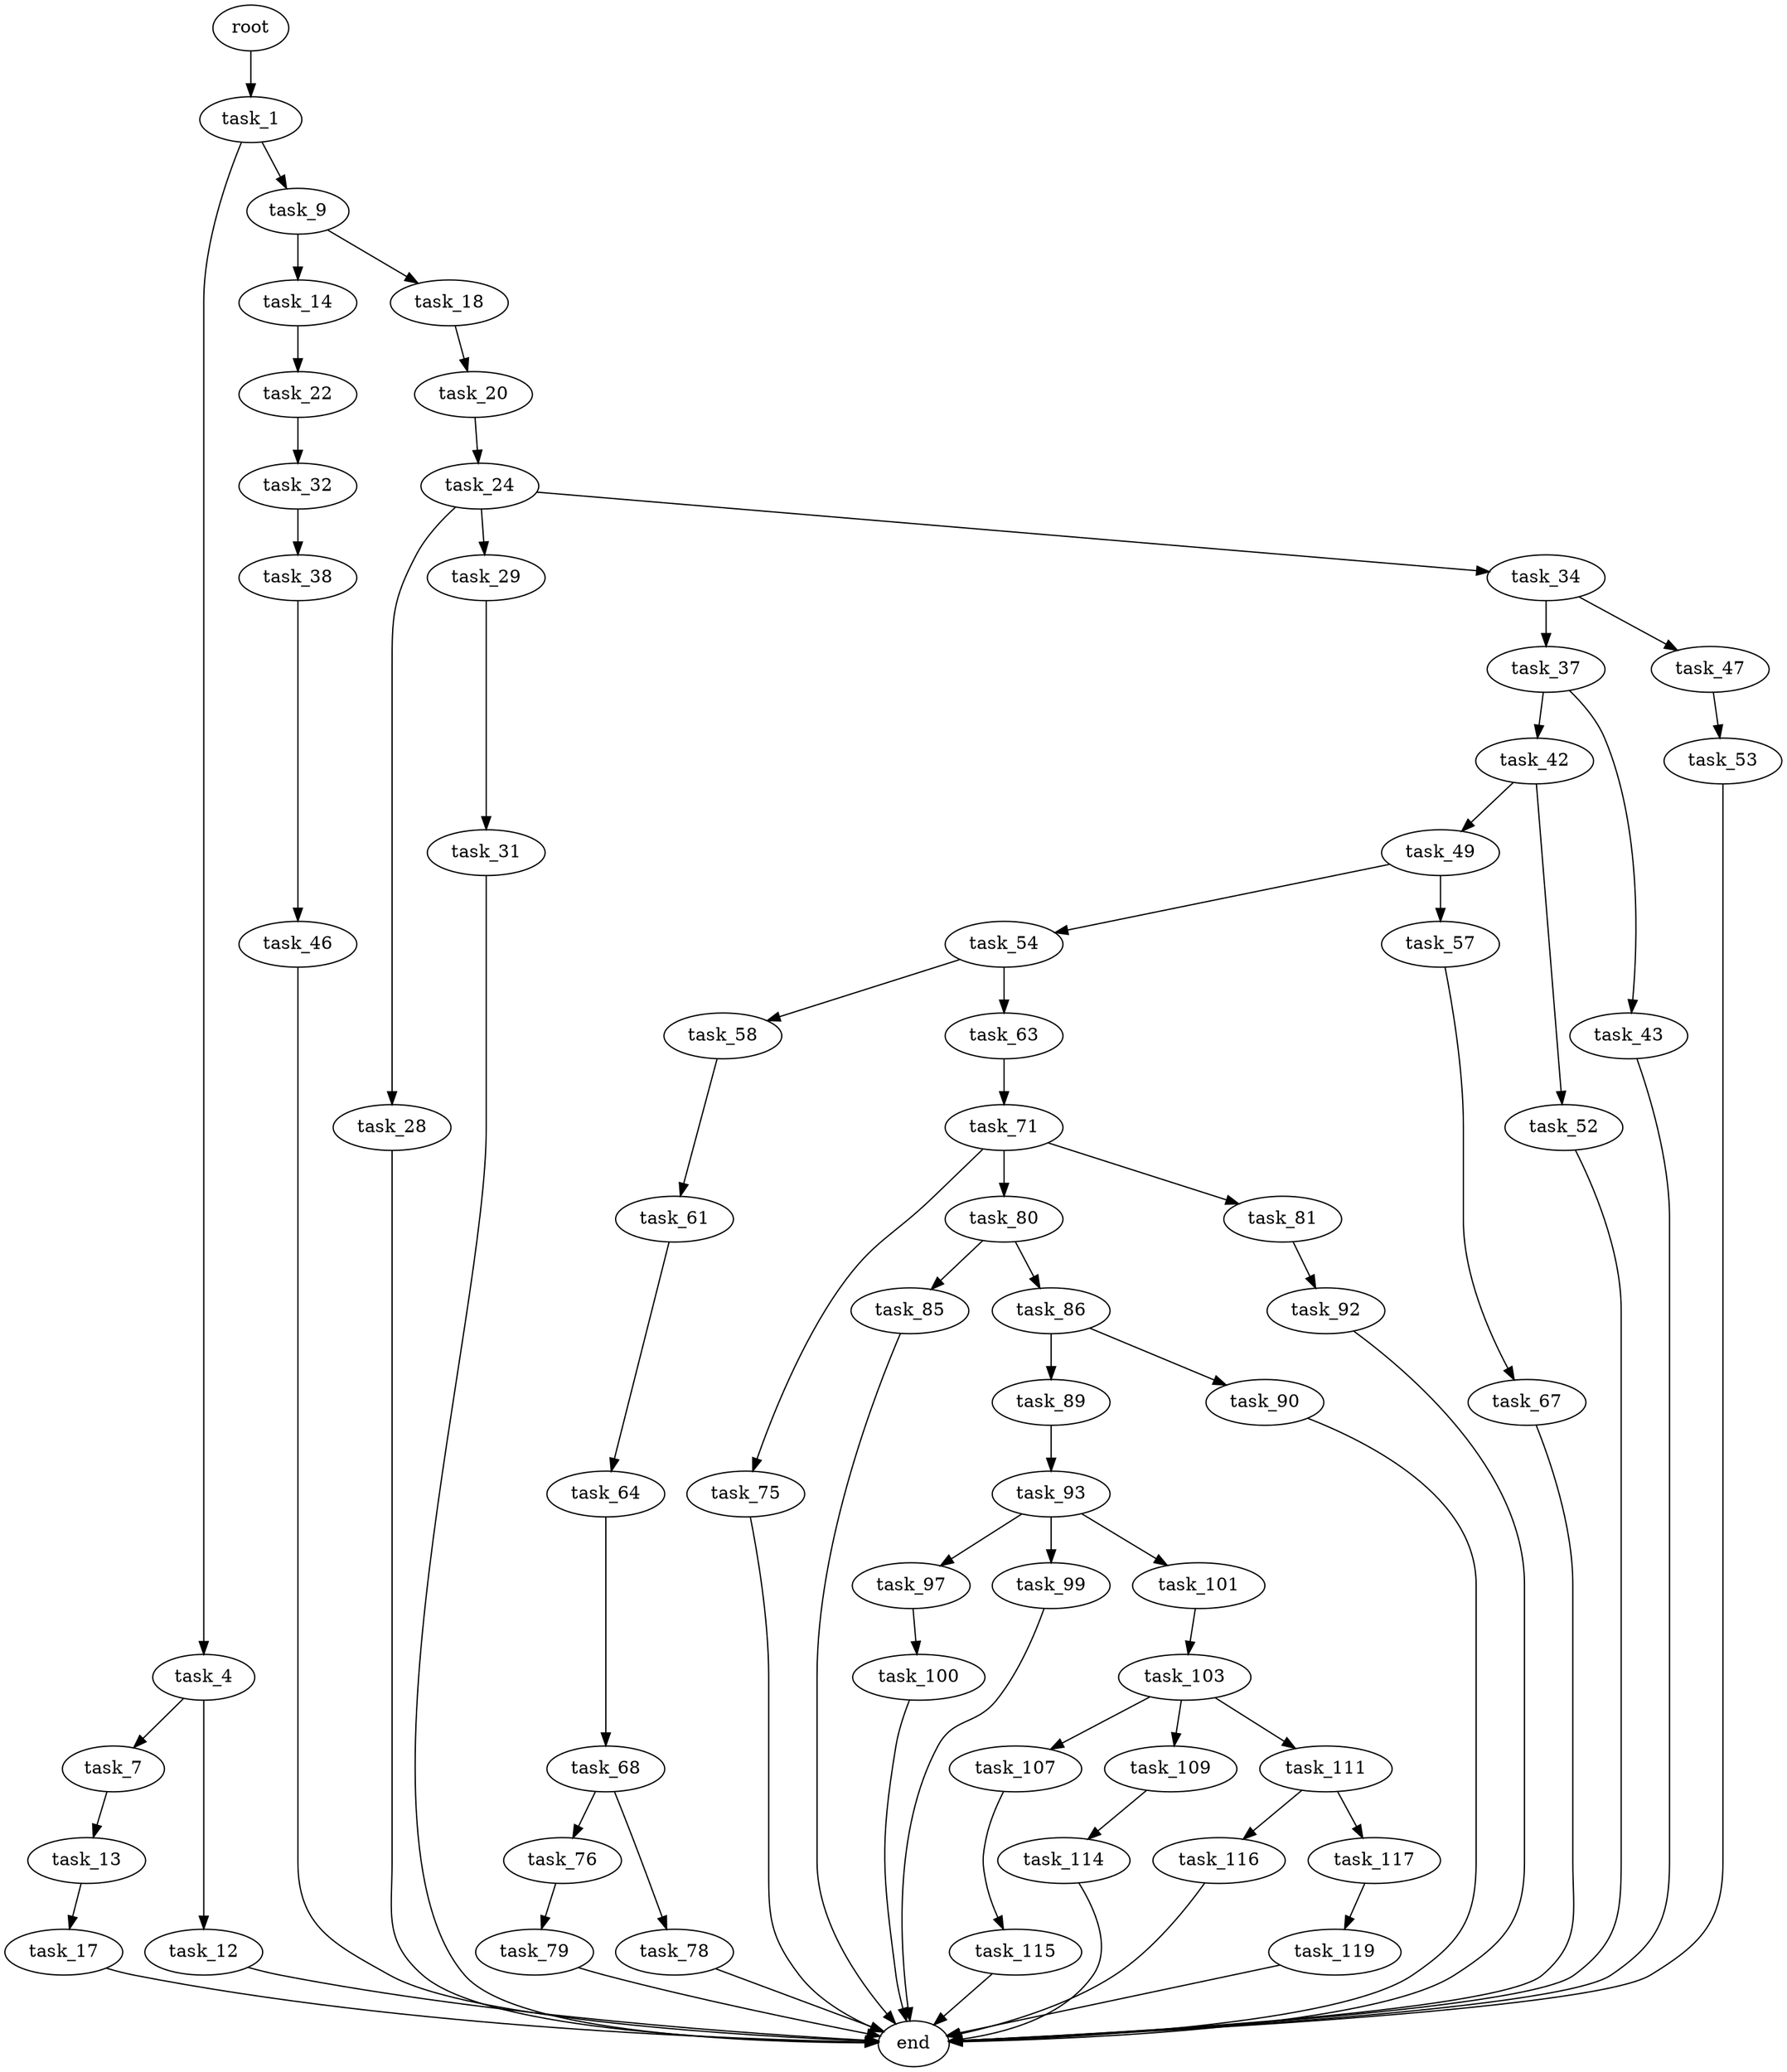 digraph G {
  root [size="0.000000"];
  task_1 [size="151778888773.000000"];
  task_4 [size="231928233984.000000"];
  task_9 [size="9057469265.000000"];
  task_7 [size="8589934592.000000"];
  task_12 [size="3781939362.000000"];
  task_13 [size="800204111063.000000"];
  task_14 [size="549755813888.000000"];
  task_18 [size="8589934592.000000"];
  end [size="0.000000"];
  task_17 [size="40168242259.000000"];
  task_22 [size="1073741824000.000000"];
  task_20 [size="84506313125.000000"];
  task_24 [size="358256830874.000000"];
  task_32 [size="172758608256.000000"];
  task_28 [size="8589934592.000000"];
  task_29 [size="11359243647.000000"];
  task_34 [size="874947270028.000000"];
  task_31 [size="247999442468.000000"];
  task_38 [size="190571347808.000000"];
  task_37 [size="103353861516.000000"];
  task_47 [size="25451562854.000000"];
  task_42 [size="48743633866.000000"];
  task_43 [size="104514858297.000000"];
  task_46 [size="33357912029.000000"];
  task_49 [size="839582391373.000000"];
  task_52 [size="1527290960.000000"];
  task_53 [size="28991029248.000000"];
  task_54 [size="107660209374.000000"];
  task_57 [size="111053524032.000000"];
  task_58 [size="30874724954.000000"];
  task_63 [size="368293445632.000000"];
  task_67 [size="1073741824000.000000"];
  task_61 [size="989135877176.000000"];
  task_64 [size="21900159231.000000"];
  task_71 [size="68719476736.000000"];
  task_68 [size="16465011617.000000"];
  task_76 [size="134217728000.000000"];
  task_78 [size="961883213.000000"];
  task_75 [size="28991029248.000000"];
  task_80 [size="782757789696.000000"];
  task_81 [size="782757789696.000000"];
  task_79 [size="40885864621.000000"];
  task_85 [size="215656032433.000000"];
  task_86 [size="368293445632.000000"];
  task_92 [size="1073741824000.000000"];
  task_89 [size="336802019739.000000"];
  task_90 [size="1073741824000.000000"];
  task_93 [size="782757789696.000000"];
  task_97 [size="241331497605.000000"];
  task_99 [size="4712128215.000000"];
  task_101 [size="158889272916.000000"];
  task_100 [size="105386776797.000000"];
  task_103 [size="3165376388.000000"];
  task_107 [size="4955946840.000000"];
  task_109 [size="70333320991.000000"];
  task_111 [size="708468233304.000000"];
  task_115 [size="28991029248.000000"];
  task_114 [size="17113126959.000000"];
  task_116 [size="68719476736.000000"];
  task_117 [size="3085055359.000000"];
  task_119 [size="368293445632.000000"];

  root -> task_1 [size="1.000000"];
  task_1 -> task_4 [size="679477248.000000"];
  task_1 -> task_9 [size="679477248.000000"];
  task_4 -> task_7 [size="301989888.000000"];
  task_4 -> task_12 [size="301989888.000000"];
  task_9 -> task_14 [size="209715200.000000"];
  task_9 -> task_18 [size="209715200.000000"];
  task_7 -> task_13 [size="33554432.000000"];
  task_12 -> end [size="1.000000"];
  task_13 -> task_17 [size="679477248.000000"];
  task_14 -> task_22 [size="536870912.000000"];
  task_18 -> task_20 [size="33554432.000000"];
  task_17 -> end [size="1.000000"];
  task_22 -> task_32 [size="838860800.000000"];
  task_20 -> task_24 [size="209715200.000000"];
  task_24 -> task_28 [size="679477248.000000"];
  task_24 -> task_29 [size="679477248.000000"];
  task_24 -> task_34 [size="679477248.000000"];
  task_32 -> task_38 [size="134217728.000000"];
  task_28 -> end [size="1.000000"];
  task_29 -> task_31 [size="209715200.000000"];
  task_34 -> task_37 [size="536870912.000000"];
  task_34 -> task_47 [size="536870912.000000"];
  task_31 -> end [size="1.000000"];
  task_38 -> task_46 [size="301989888.000000"];
  task_37 -> task_42 [size="134217728.000000"];
  task_37 -> task_43 [size="134217728.000000"];
  task_47 -> task_53 [size="536870912.000000"];
  task_42 -> task_49 [size="838860800.000000"];
  task_42 -> task_52 [size="838860800.000000"];
  task_43 -> end [size="1.000000"];
  task_46 -> end [size="1.000000"];
  task_49 -> task_54 [size="679477248.000000"];
  task_49 -> task_57 [size="679477248.000000"];
  task_52 -> end [size="1.000000"];
  task_53 -> end [size="1.000000"];
  task_54 -> task_58 [size="75497472.000000"];
  task_54 -> task_63 [size="75497472.000000"];
  task_57 -> task_67 [size="209715200.000000"];
  task_58 -> task_61 [size="679477248.000000"];
  task_63 -> task_71 [size="411041792.000000"];
  task_67 -> end [size="1.000000"];
  task_61 -> task_64 [size="838860800.000000"];
  task_64 -> task_68 [size="838860800.000000"];
  task_71 -> task_75 [size="134217728.000000"];
  task_71 -> task_80 [size="134217728.000000"];
  task_71 -> task_81 [size="134217728.000000"];
  task_68 -> task_76 [size="411041792.000000"];
  task_68 -> task_78 [size="411041792.000000"];
  task_76 -> task_79 [size="209715200.000000"];
  task_78 -> end [size="1.000000"];
  task_75 -> end [size="1.000000"];
  task_80 -> task_85 [size="679477248.000000"];
  task_80 -> task_86 [size="679477248.000000"];
  task_81 -> task_92 [size="679477248.000000"];
  task_79 -> end [size="1.000000"];
  task_85 -> end [size="1.000000"];
  task_86 -> task_89 [size="411041792.000000"];
  task_86 -> task_90 [size="411041792.000000"];
  task_92 -> end [size="1.000000"];
  task_89 -> task_93 [size="301989888.000000"];
  task_90 -> end [size="1.000000"];
  task_93 -> task_97 [size="679477248.000000"];
  task_93 -> task_99 [size="679477248.000000"];
  task_93 -> task_101 [size="679477248.000000"];
  task_97 -> task_100 [size="838860800.000000"];
  task_99 -> end [size="1.000000"];
  task_101 -> task_103 [size="134217728.000000"];
  task_100 -> end [size="1.000000"];
  task_103 -> task_107 [size="209715200.000000"];
  task_103 -> task_109 [size="209715200.000000"];
  task_103 -> task_111 [size="209715200.000000"];
  task_107 -> task_115 [size="134217728.000000"];
  task_109 -> task_114 [size="75497472.000000"];
  task_111 -> task_116 [size="536870912.000000"];
  task_111 -> task_117 [size="536870912.000000"];
  task_115 -> end [size="1.000000"];
  task_114 -> end [size="1.000000"];
  task_116 -> end [size="1.000000"];
  task_117 -> task_119 [size="134217728.000000"];
  task_119 -> end [size="1.000000"];
}
